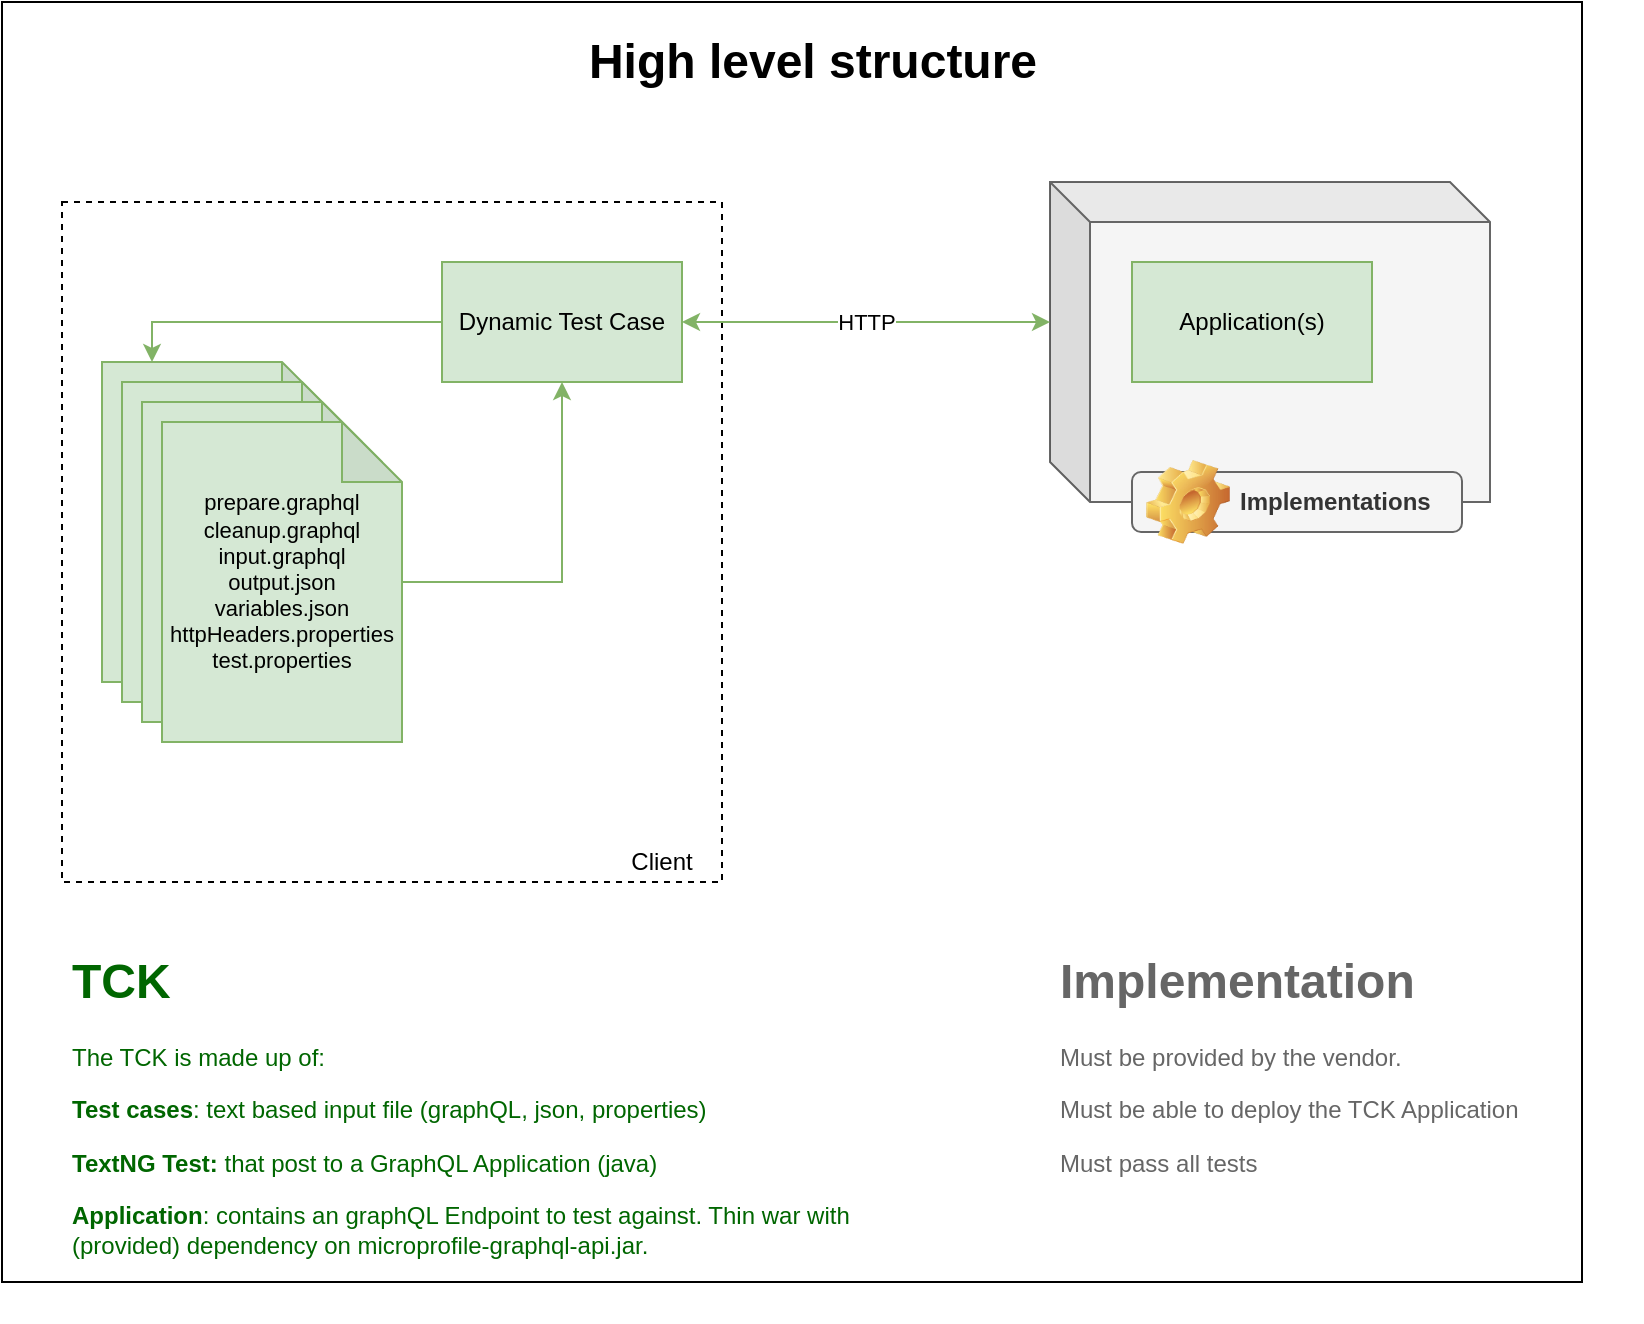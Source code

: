 <mxfile version="10.6.6" type="device"><diagram id="qk8XyKjMgl9-6YqfuoRC" name="Page-1"><mxGraphModel dx="1394" dy="745" grid="1" gridSize="10" guides="1" tooltips="1" connect="1" arrows="1" fold="1" page="1" pageScale="1" pageWidth="1169" pageHeight="827" math="0" shadow="0"><root><mxCell id="0"/><mxCell id="1" parent="0"/><mxCell id="d803INAPBX7eHVauPFcB-7" value="" style="rounded=0;whiteSpace=wrap;html=1;" vertex="1" parent="1"><mxGeometry x="60" y="110" width="790" height="640" as="geometry"/></mxCell><mxCell id="mQherHlxCFQhOGs3wpCq-19" value="" style="rounded=1;whiteSpace=wrap;html=1;arcSize=0;fillColor=none;dashed=1;" parent="1" vertex="1"><mxGeometry x="90" y="210" width="330" height="340" as="geometry"/></mxCell><mxCell id="mQherHlxCFQhOGs3wpCq-14" value="" style="shape=cube;whiteSpace=wrap;html=1;boundedLbl=1;backgroundOutline=1;darkOpacity=0.05;darkOpacity2=0.1;fillColor=#f5f5f5;strokeColor=#666666;fontColor=#333333;" parent="1" vertex="1"><mxGeometry x="584" y="200" width="220" height="160" as="geometry"/></mxCell><mxCell id="mQherHlxCFQhOGs3wpCq-2" value="" style="shape=note;whiteSpace=wrap;html=1;backgroundOutline=1;darkOpacity=0.05;fillColor=#d5e8d4;strokeColor=#82b366;" parent="1" vertex="1"><mxGeometry x="110" y="290" width="120" height="160" as="geometry"/></mxCell><mxCell id="mQherHlxCFQhOGs3wpCq-3" value="" style="shape=note;whiteSpace=wrap;html=1;backgroundOutline=1;darkOpacity=0.05;fillColor=#d5e8d4;strokeColor=#82b366;" parent="1" vertex="1"><mxGeometry x="120" y="300" width="120" height="160" as="geometry"/></mxCell><mxCell id="mQherHlxCFQhOGs3wpCq-4" value="" style="shape=note;whiteSpace=wrap;html=1;backgroundOutline=1;darkOpacity=0.05;fillColor=#d5e8d4;strokeColor=#82b366;" parent="1" vertex="1"><mxGeometry x="130" y="310" width="120" height="160" as="geometry"/></mxCell><mxCell id="mQherHlxCFQhOGs3wpCq-11" style="edgeStyle=orthogonalEdgeStyle;rounded=0;orthogonalLoop=1;jettySize=auto;html=1;entryX=0.5;entryY=1;entryDx=0;entryDy=0;fillColor=#d5e8d4;strokeColor=#82b366;" parent="1" source="mQherHlxCFQhOGs3wpCq-5" target="mQherHlxCFQhOGs3wpCq-9" edge="1"><mxGeometry relative="1" as="geometry"/></mxCell><mxCell id="mQherHlxCFQhOGs3wpCq-5" value="&lt;div&gt;&lt;br&gt;&lt;/div&gt;&lt;div style=&quot;font-size: 11px&quot;&gt;&lt;font style=&quot;font-size: 11px&quot;&gt;prepare.graphql&lt;/font&gt;&lt;/div&gt;&lt;div style=&quot;font-size: 11px&quot;&gt;&lt;font style=&quot;font-size: 11px&quot;&gt;cleanup.graphql&lt;br&gt;&lt;/font&gt;&lt;/div&gt;&lt;div style=&quot;font-size: 11px&quot;&gt;&lt;font style=&quot;font-size: 11px&quot;&gt;input.graphql&lt;/font&gt;&lt;/div&gt;&lt;div style=&quot;font-size: 11px&quot;&gt;&lt;font style=&quot;font-size: 11px&quot;&gt;output.json&lt;/font&gt;&lt;/div&gt;&lt;div style=&quot;font-size: 11px&quot;&gt;&lt;font style=&quot;font-size: 11px&quot;&gt;variables.json&lt;/font&gt;&lt;/div&gt;&lt;div style=&quot;font-size: 11px&quot;&gt;&lt;font style=&quot;font-size: 11px&quot;&gt;httpHeaders.properties&lt;br&gt;&lt;/font&gt;&lt;/div&gt;&lt;div style=&quot;font-size: 11px&quot;&gt;&lt;font style=&quot;font-size: 11px&quot;&gt;test.properties&lt;br&gt;&lt;/font&gt;&lt;/div&gt;&lt;div&gt;&lt;br&gt;&lt;/div&gt;" style="shape=note;whiteSpace=wrap;html=1;backgroundOutline=1;darkOpacity=0.05;fillColor=#d5e8d4;strokeColor=#82b366;" parent="1" vertex="1"><mxGeometry x="140" y="320" width="120" height="160" as="geometry"/></mxCell><mxCell id="mQherHlxCFQhOGs3wpCq-10" style="edgeStyle=orthogonalEdgeStyle;rounded=0;orthogonalLoop=1;jettySize=auto;html=1;entryX=0;entryY=0;entryDx=25;entryDy=0;entryPerimeter=0;fillColor=#d5e8d4;strokeColor=#82b366;" parent="1" source="mQherHlxCFQhOGs3wpCq-9" target="mQherHlxCFQhOGs3wpCq-2" edge="1"><mxGeometry relative="1" as="geometry"/></mxCell><mxCell id="mQherHlxCFQhOGs3wpCq-15" value="HTTP" style="edgeStyle=orthogonalEdgeStyle;rounded=0;orthogonalLoop=1;jettySize=auto;html=1;entryX=0;entryY=0;entryDx=0;entryDy=70;entryPerimeter=0;fillColor=#d5e8d4;strokeColor=#82b366;startArrow=classic;startFill=1;" parent="1" source="mQherHlxCFQhOGs3wpCq-9" target="mQherHlxCFQhOGs3wpCq-14" edge="1"><mxGeometry relative="1" as="geometry"/></mxCell><mxCell id="mQherHlxCFQhOGs3wpCq-9" value="Dynamic Test Case" style="rounded=0;whiteSpace=wrap;html=1;fillColor=#d5e8d4;strokeColor=#82b366;" parent="1" vertex="1"><mxGeometry x="280" y="240" width="120" height="60" as="geometry"/></mxCell><mxCell id="mQherHlxCFQhOGs3wpCq-12" value="Application(s)" style="rounded=0;whiteSpace=wrap;html=1;fillColor=#d5e8d4;strokeColor=#82b366;" parent="1" vertex="1"><mxGeometry x="625" y="240" width="120" height="60" as="geometry"/></mxCell><mxCell id="mQherHlxCFQhOGs3wpCq-21" value="&lt;h1&gt;&lt;font color=&quot;#006600&quot;&gt;TCK&lt;/font&gt;&lt;/h1&gt;&lt;p&gt;&lt;font color=&quot;#006600&quot;&gt;The TCK is made up of:&lt;/font&gt;&lt;/p&gt;&lt;p&gt;&lt;font color=&quot;#006600&quot;&gt;&lt;b&gt;Test cases&lt;/b&gt;: text based input file (graphQL, json, properties) &lt;br&gt;&lt;/font&gt;&lt;/p&gt;&lt;p&gt;&lt;font color=&quot;#006600&quot;&gt;&lt;b&gt;TextNG Test: &lt;/b&gt;that post to a GraphQL Application (java)&lt;/font&gt;&lt;/p&gt;&lt;p&gt;&lt;font color=&quot;#006600&quot;&gt;&lt;b&gt;Application&lt;/b&gt;: contains an graphQL Endpoint to test against. Thin war with (provided) dependency on microprofile-graphql-api.jar.&lt;/font&gt;&lt;/p&gt;&lt;p&gt;&lt;font color=&quot;#006600&quot;&gt;&lt;br&gt;&lt;/font&gt;&lt;/p&gt;&lt;p&gt;&lt;font color=&quot;#006600&quot;&gt;&lt;br&gt;&lt;/font&gt;&lt;/p&gt;&lt;p&gt;&lt;font color=&quot;#006600&quot;&gt;&lt;br&gt;&lt;/font&gt;&lt;/p&gt;" style="text;html=1;spacing=5;spacingTop=-20;whiteSpace=wrap;overflow=hidden;rounded=0;dashed=1;" parent="1" vertex="1"><mxGeometry x="90" y="580" width="420" height="190" as="geometry"/></mxCell><mxCell id="mQherHlxCFQhOGs3wpCq-22" value="&lt;h1&gt;&lt;font color=&quot;#666666&quot;&gt;Implementation&lt;/font&gt;&lt;/h1&gt;&lt;p&gt;&lt;font color=&quot;#666666&quot;&gt;Must be provided by the vendor.&lt;/font&gt;&lt;/p&gt;&lt;p&gt;&lt;font color=&quot;#666666&quot;&gt;Must be able to deploy the TCK Application&lt;/font&gt;&lt;/p&gt;&lt;p&gt;&lt;font color=&quot;#666666&quot;&gt;Must pass all tests&lt;br&gt;&lt;/font&gt;&lt;/p&gt;" style="text;html=1;strokeColor=none;fillColor=none;spacing=5;spacingTop=-20;whiteSpace=wrap;overflow=hidden;rounded=0;dashed=1;" parent="1" vertex="1"><mxGeometry x="584" y="580" width="296" height="120" as="geometry"/></mxCell><mxCell id="mQherHlxCFQhOGs3wpCq-23" value="Client" style="text;html=1;strokeColor=none;fillColor=none;align=center;verticalAlign=middle;whiteSpace=wrap;rounded=0;dashed=1;" parent="1" vertex="1"><mxGeometry x="370" y="530" width="40" height="20" as="geometry"/></mxCell><mxCell id="d803INAPBX7eHVauPFcB-5" value="Implementations" style="label;whiteSpace=wrap;html=1;image=img/clipart/Gear_128x128.png;fillColor=#f5f5f5;strokeColor=#666666;fontColor=#333333;" vertex="1" parent="1"><mxGeometry x="625" y="345" width="165" height="30" as="geometry"/></mxCell><mxCell id="d803INAPBX7eHVauPFcB-6" value="High level structure" style="text;strokeColor=none;fillColor=none;html=1;fontSize=24;fontStyle=1;verticalAlign=middle;align=center;" vertex="1" parent="1"><mxGeometry x="90" y="120" width="750" height="40" as="geometry"/></mxCell></root></mxGraphModel></diagram></mxfile>
